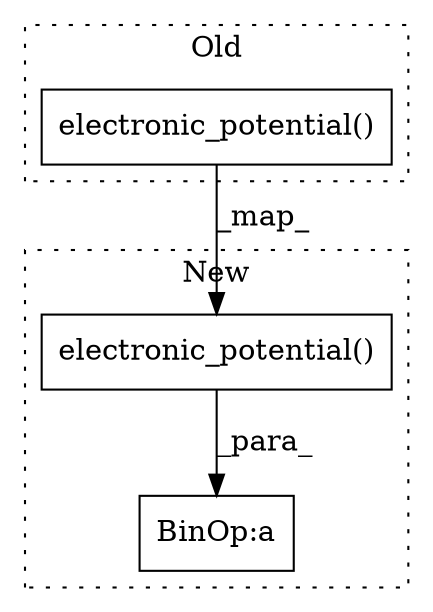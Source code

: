 digraph G {
subgraph cluster0 {
1 [label="electronic_potential()" a="75" s="2961,2990" l="26,1" shape="box"];
label = "Old";
style="dotted";
}
subgraph cluster1 {
2 [label="electronic_potential()" a="75" s="2973,3002" l="26,1" shape="box"];
3 [label="BinOp:a" a="82" s="2912" l="61" shape="box"];
label = "New";
style="dotted";
}
1 -> 2 [label="_map_"];
2 -> 3 [label="_para_"];
}
